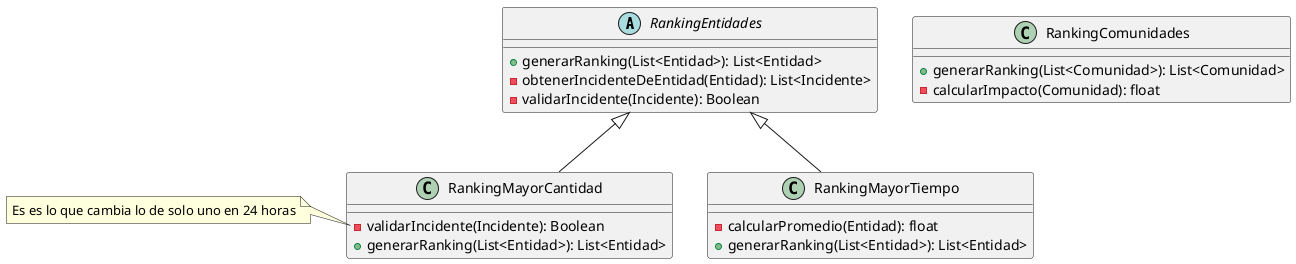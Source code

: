 @startuml GenerarRankings



abstract RankingEntidades {
    + generarRanking(List<Entidad>): List<Entidad>
    - obtenerIncidenteDeEntidad(Entidad): List<Incidente>
    - validarIncidente(Incidente): Boolean
}

class RankingMayorCantidad extends RankingEntidades {
    - validarIncidente(Incidente): Boolean 
    + generarRanking(List<Entidad>): List<Entidad>
}

note left of RankingMayorCantidad::validarIncidente
    Es es lo que cambia lo de solo uno en 24 horas
end note



class RankingMayorTiempo extends RankingEntidades {
    - calcularPromedio(Entidad): float
    + generarRanking(List<Entidad>): List<Entidad>
}

class RankingComunidades {
    + generarRanking(List<Comunidad>): List<Comunidad>
    - calcularImpacto(Comunidad): float
}




@enduml
